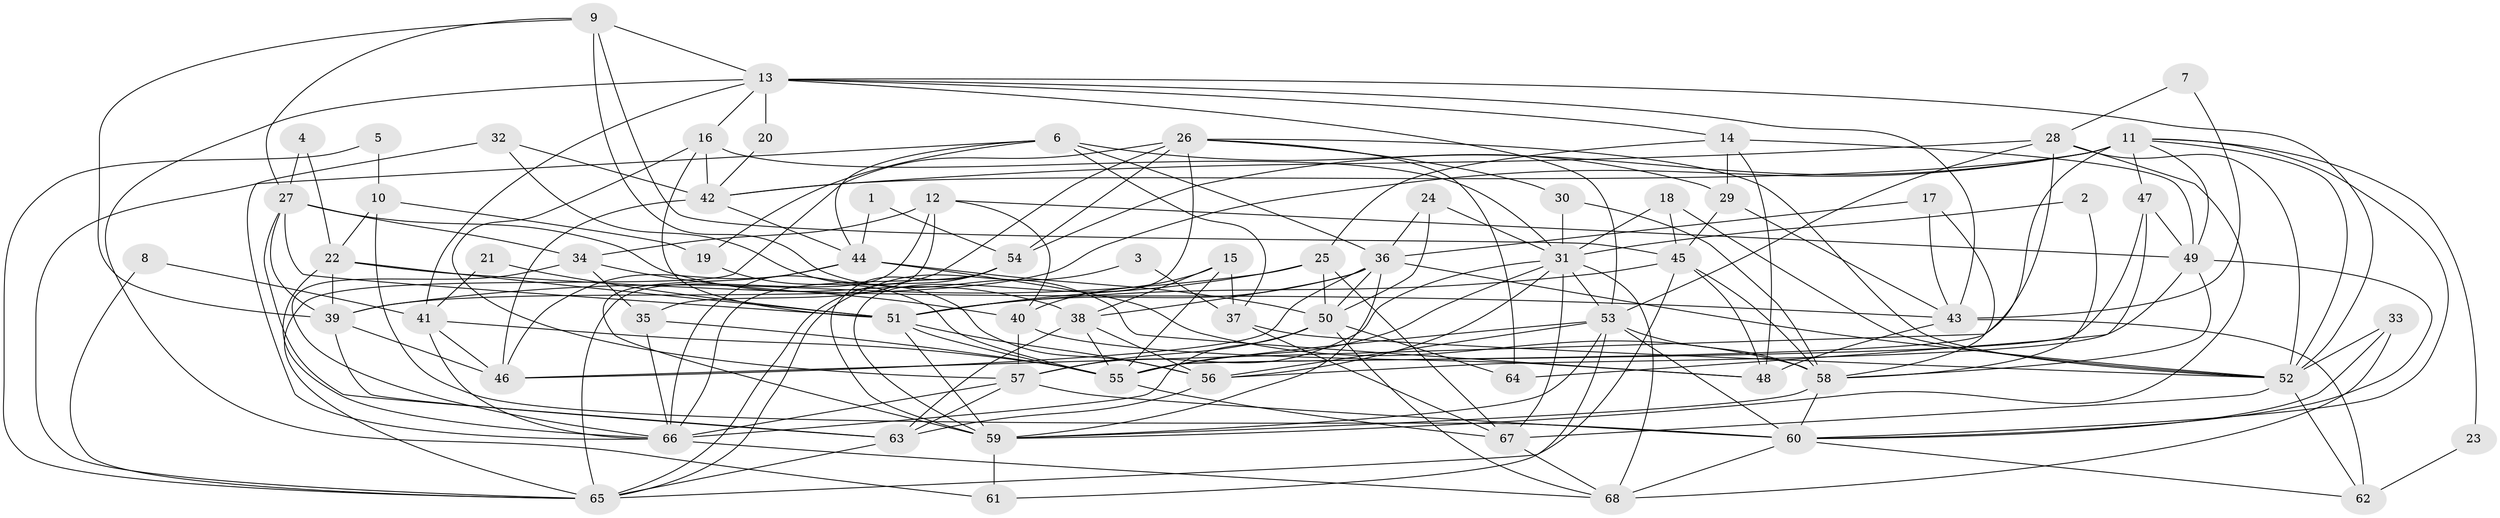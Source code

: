 // original degree distribution, {3: 0.3037037037037037, 6: 0.05925925925925926, 2: 0.14074074074074075, 5: 0.14074074074074075, 4: 0.26666666666666666, 7: 0.05185185185185185, 9: 0.022222222222222223, 8: 0.014814814814814815}
// Generated by graph-tools (version 1.1) at 2025/26/03/09/25 03:26:09]
// undirected, 68 vertices, 189 edges
graph export_dot {
graph [start="1"]
  node [color=gray90,style=filled];
  1;
  2;
  3;
  4;
  5;
  6;
  7;
  8;
  9;
  10;
  11;
  12;
  13;
  14;
  15;
  16;
  17;
  18;
  19;
  20;
  21;
  22;
  23;
  24;
  25;
  26;
  27;
  28;
  29;
  30;
  31;
  32;
  33;
  34;
  35;
  36;
  37;
  38;
  39;
  40;
  41;
  42;
  43;
  44;
  45;
  46;
  47;
  48;
  49;
  50;
  51;
  52;
  53;
  54;
  55;
  56;
  57;
  58;
  59;
  60;
  61;
  62;
  63;
  64;
  65;
  66;
  67;
  68;
  1 -- 44 [weight=1.0];
  1 -- 54 [weight=1.0];
  2 -- 31 [weight=1.0];
  2 -- 58 [weight=1.0];
  3 -- 37 [weight=1.0];
  3 -- 65 [weight=1.0];
  4 -- 22 [weight=1.0];
  4 -- 27 [weight=1.0];
  5 -- 10 [weight=2.0];
  5 -- 65 [weight=1.0];
  6 -- 19 [weight=1.0];
  6 -- 29 [weight=1.0];
  6 -- 36 [weight=2.0];
  6 -- 37 [weight=1.0];
  6 -- 44 [weight=1.0];
  6 -- 65 [weight=1.0];
  7 -- 28 [weight=1.0];
  7 -- 43 [weight=1.0];
  8 -- 41 [weight=1.0];
  8 -- 65 [weight=1.0];
  9 -- 13 [weight=1.0];
  9 -- 27 [weight=1.0];
  9 -- 39 [weight=1.0];
  9 -- 45 [weight=1.0];
  9 -- 48 [weight=1.0];
  10 -- 19 [weight=1.0];
  10 -- 22 [weight=1.0];
  10 -- 60 [weight=2.0];
  11 -- 23 [weight=1.0];
  11 -- 39 [weight=1.0];
  11 -- 42 [weight=1.0];
  11 -- 46 [weight=1.0];
  11 -- 47 [weight=1.0];
  11 -- 49 [weight=1.0];
  11 -- 52 [weight=1.0];
  11 -- 54 [weight=2.0];
  11 -- 60 [weight=1.0];
  12 -- 34 [weight=1.0];
  12 -- 35 [weight=2.0];
  12 -- 40 [weight=1.0];
  12 -- 49 [weight=2.0];
  12 -- 65 [weight=1.0];
  13 -- 14 [weight=1.0];
  13 -- 16 [weight=1.0];
  13 -- 20 [weight=1.0];
  13 -- 41 [weight=1.0];
  13 -- 43 [weight=1.0];
  13 -- 52 [weight=1.0];
  13 -- 53 [weight=1.0];
  13 -- 61 [weight=1.0];
  14 -- 25 [weight=1.0];
  14 -- 29 [weight=1.0];
  14 -- 48 [weight=1.0];
  14 -- 49 [weight=1.0];
  15 -- 37 [weight=1.0];
  15 -- 38 [weight=1.0];
  15 -- 40 [weight=1.0];
  15 -- 55 [weight=1.0];
  16 -- 31 [weight=1.0];
  16 -- 42 [weight=1.0];
  16 -- 51 [weight=1.0];
  16 -- 57 [weight=1.0];
  17 -- 36 [weight=1.0];
  17 -- 43 [weight=1.0];
  17 -- 58 [weight=1.0];
  18 -- 31 [weight=1.0];
  18 -- 45 [weight=1.0];
  18 -- 52 [weight=1.0];
  19 -- 55 [weight=1.0];
  20 -- 42 [weight=1.0];
  21 -- 41 [weight=1.0];
  21 -- 51 [weight=1.0];
  22 -- 39 [weight=1.0];
  22 -- 43 [weight=1.0];
  22 -- 51 [weight=1.0];
  22 -- 66 [weight=1.0];
  23 -- 62 [weight=1.0];
  24 -- 31 [weight=1.0];
  24 -- 36 [weight=1.0];
  24 -- 50 [weight=1.0];
  25 -- 39 [weight=1.0];
  25 -- 50 [weight=1.0];
  25 -- 51 [weight=1.0];
  25 -- 67 [weight=1.0];
  26 -- 30 [weight=1.0];
  26 -- 52 [weight=1.0];
  26 -- 54 [weight=1.0];
  26 -- 59 [weight=1.0];
  26 -- 64 [weight=1.0];
  26 -- 65 [weight=1.0];
  26 -- 66 [weight=1.0];
  27 -- 34 [weight=1.0];
  27 -- 38 [weight=1.0];
  27 -- 39 [weight=1.0];
  27 -- 51 [weight=1.0];
  27 -- 63 [weight=1.0];
  28 -- 42 [weight=1.0];
  28 -- 52 [weight=1.0];
  28 -- 53 [weight=1.0];
  28 -- 55 [weight=1.0];
  28 -- 59 [weight=1.0];
  29 -- 43 [weight=1.0];
  29 -- 45 [weight=1.0];
  30 -- 31 [weight=1.0];
  30 -- 58 [weight=1.0];
  31 -- 53 [weight=1.0];
  31 -- 55 [weight=1.0];
  31 -- 56 [weight=1.0];
  31 -- 57 [weight=1.0];
  31 -- 67 [weight=1.0];
  31 -- 68 [weight=1.0];
  32 -- 42 [weight=1.0];
  32 -- 56 [weight=1.0];
  32 -- 66 [weight=1.0];
  33 -- 52 [weight=1.0];
  33 -- 60 [weight=1.0];
  33 -- 68 [weight=1.0];
  34 -- 35 [weight=1.0];
  34 -- 40 [weight=1.0];
  34 -- 66 [weight=1.0];
  35 -- 55 [weight=1.0];
  35 -- 66 [weight=1.0];
  36 -- 38 [weight=1.0];
  36 -- 46 [weight=1.0];
  36 -- 50 [weight=1.0];
  36 -- 51 [weight=2.0];
  36 -- 52 [weight=1.0];
  36 -- 59 [weight=1.0];
  37 -- 52 [weight=1.0];
  37 -- 67 [weight=1.0];
  38 -- 55 [weight=1.0];
  38 -- 56 [weight=1.0];
  38 -- 63 [weight=1.0];
  39 -- 46 [weight=1.0];
  39 -- 63 [weight=1.0];
  40 -- 48 [weight=2.0];
  40 -- 57 [weight=1.0];
  41 -- 46 [weight=1.0];
  41 -- 55 [weight=1.0];
  41 -- 66 [weight=1.0];
  42 -- 44 [weight=1.0];
  42 -- 46 [weight=1.0];
  43 -- 48 [weight=1.0];
  43 -- 62 [weight=1.0];
  44 -- 46 [weight=1.0];
  44 -- 50 [weight=2.0];
  44 -- 58 [weight=1.0];
  44 -- 59 [weight=1.0];
  45 -- 48 [weight=1.0];
  45 -- 51 [weight=1.0];
  45 -- 58 [weight=1.0];
  45 -- 65 [weight=1.0];
  47 -- 49 [weight=1.0];
  47 -- 55 [weight=1.0];
  47 -- 64 [weight=1.0];
  49 -- 56 [weight=1.0];
  49 -- 58 [weight=1.0];
  49 -- 60 [weight=1.0];
  50 -- 57 [weight=1.0];
  50 -- 64 [weight=1.0];
  50 -- 66 [weight=1.0];
  50 -- 68 [weight=1.0];
  51 -- 55 [weight=1.0];
  51 -- 56 [weight=1.0];
  51 -- 59 [weight=1.0];
  52 -- 62 [weight=1.0];
  52 -- 67 [weight=1.0];
  53 -- 55 [weight=1.0];
  53 -- 56 [weight=1.0];
  53 -- 58 [weight=3.0];
  53 -- 59 [weight=1.0];
  53 -- 60 [weight=1.0];
  53 -- 61 [weight=1.0];
  54 -- 59 [weight=1.0];
  54 -- 65 [weight=1.0];
  54 -- 66 [weight=1.0];
  55 -- 67 [weight=1.0];
  56 -- 63 [weight=1.0];
  57 -- 60 [weight=1.0];
  57 -- 63 [weight=1.0];
  57 -- 66 [weight=1.0];
  58 -- 59 [weight=1.0];
  58 -- 60 [weight=1.0];
  59 -- 61 [weight=1.0];
  60 -- 62 [weight=1.0];
  60 -- 68 [weight=1.0];
  63 -- 65 [weight=1.0];
  66 -- 68 [weight=1.0];
  67 -- 68 [weight=1.0];
}
